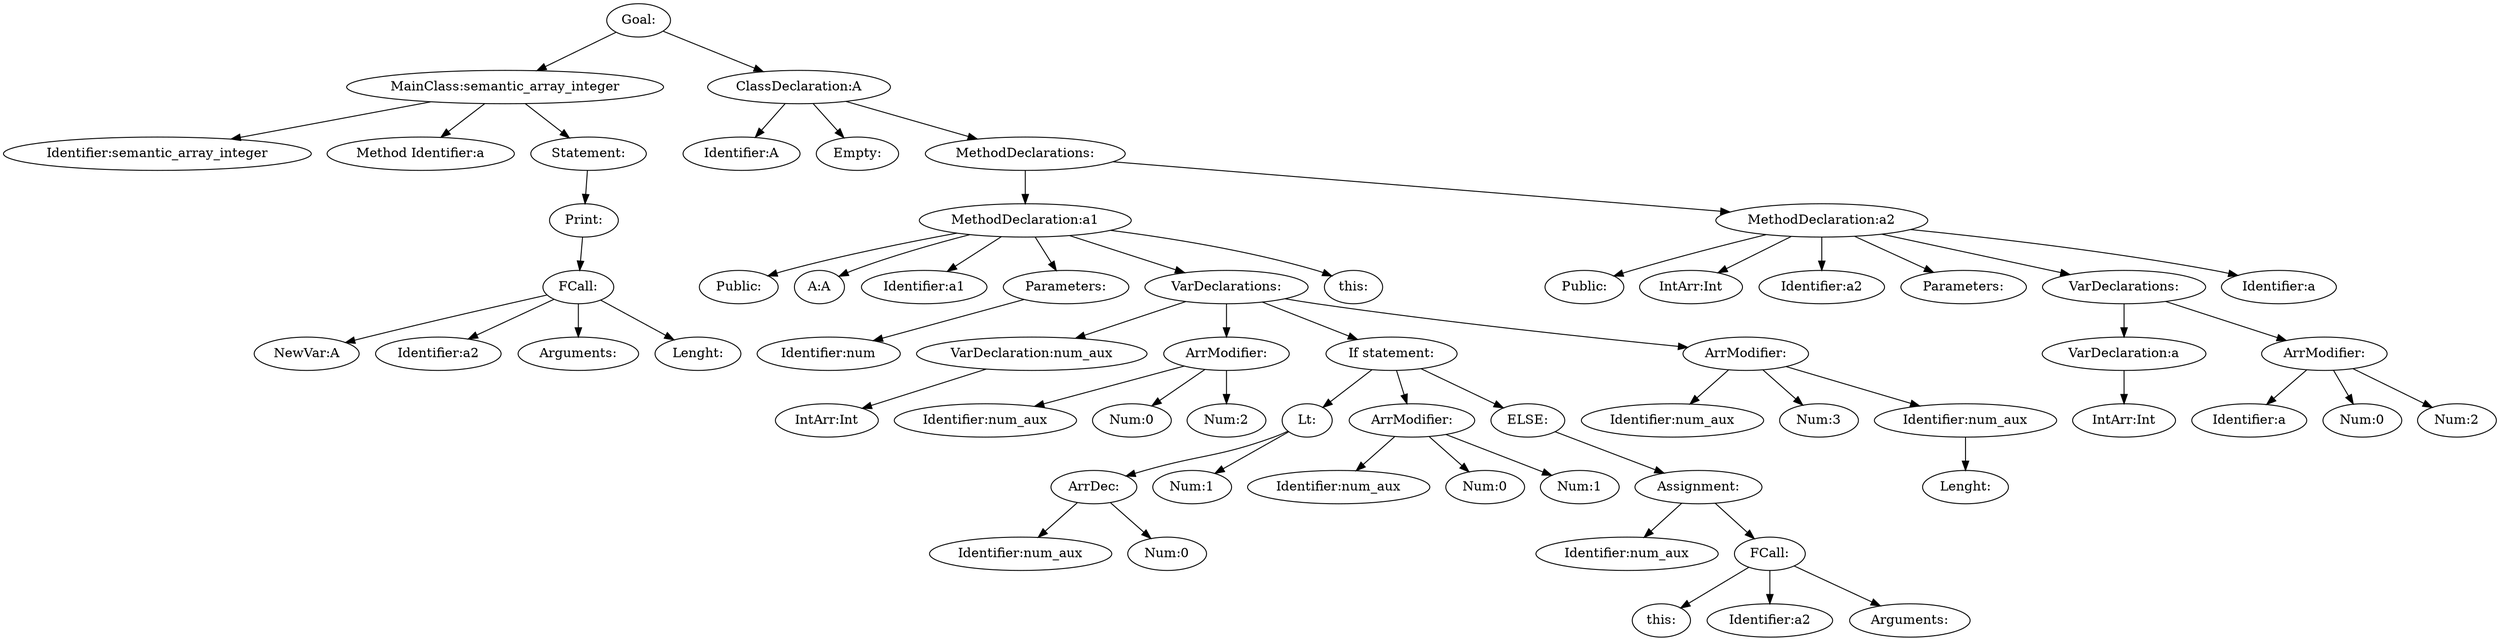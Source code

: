 digraph {
n0 [label="Goal:"];
n1 [label="MainClass:semantic_array_integer"];
n2 [label="Identifier:semantic_array_integer"];
n1 -> n2
n3 [label="Method Identifier:a"];
n1 -> n3
n4 [label="Statement:"];
n5 [label="Print:"];
n6 [label="FCall:"];
n7 [label="NewVar:A"];
n6 -> n7
n8 [label="Identifier:a2"];
n6 -> n8
n9 [label="Arguments:"];
n6 -> n9
n10 [label="Lenght:"];
n6 -> n10
n5 -> n6
n4 -> n5
n1 -> n4
n0 -> n1
n11 [label="ClassDeclaration:A"];
n12 [label="Identifier:A"];
n11 -> n12
n13 [label="Empty:"];
n11 -> n13
n14 [label="MethodDeclarations:"];
n15 [label="MethodDeclaration:a1"];
n16 [label="Public:"];
n15 -> n16
n17 [label="A:A"];
n15 -> n17
n18 [label="Identifier:a1"];
n15 -> n18
n19 [label="Parameters:"];
n20 [label="Identifier:num"];
n19 -> n20
n15 -> n19
n21 [label="VarDeclarations:"];
n22 [label="VarDeclaration:num_aux"];
n23 [label="IntArr:Int"];
n22 -> n23
n21 -> n22
n24 [label="ArrModifier:"];
n25 [label="Identifier:num_aux"];
n24 -> n25
n26 [label="Num:0"];
n24 -> n26
n27 [label="Num:2"];
n24 -> n27
n21 -> n24
n28 [label="If statement:"];
n29 [label="Lt:"];
n30 [label="ArrDec:"];
n31 [label="Identifier:num_aux"];
n30 -> n31
n32 [label="Num:0"];
n30 -> n32
n29 -> n30
n33 [label="Num:1"];
n29 -> n33
n28 -> n29
n34 [label="ArrModifier:"];
n35 [label="Identifier:num_aux"];
n34 -> n35
n36 [label="Num:0"];
n34 -> n36
n37 [label="Num:1"];
n34 -> n37
n28 -> n34
n38 [label="ELSE:"];
n39 [label="Assignment:"];
n40 [label="Identifier:num_aux"];
n39 -> n40
n41 [label="FCall:"];
n42 [label="this:"];
n41 -> n42
n43 [label="Identifier:a2"];
n41 -> n43
n44 [label="Arguments:"];
n41 -> n44
n39 -> n41
n38 -> n39
n28 -> n38
n21 -> n28
n45 [label="ArrModifier:"];
n46 [label="Identifier:num_aux"];
n45 -> n46
n47 [label="Num:3"];
n45 -> n47
n48 [label="Identifier:num_aux"];
n49 [label="Lenght:"];
n48 -> n49
n45 -> n48
n21 -> n45
n15 -> n21
n50 [label="this:"];
n15 -> n50
n14 -> n15
n51 [label="MethodDeclaration:a2"];
n52 [label="Public:"];
n51 -> n52
n53 [label="IntArr:Int"];
n51 -> n53
n54 [label="Identifier:a2"];
n51 -> n54
n55 [label="Parameters:"];
n51 -> n55
n56 [label="VarDeclarations:"];
n57 [label="VarDeclaration:a"];
n58 [label="IntArr:Int"];
n57 -> n58
n56 -> n57
n59 [label="ArrModifier:"];
n60 [label="Identifier:a"];
n59 -> n60
n61 [label="Num:0"];
n59 -> n61
n62 [label="Num:2"];
n59 -> n62
n56 -> n59
n51 -> n56
n63 [label="Identifier:a"];
n51 -> n63
n14 -> n51
n11 -> n14
n0 -> n11
}
